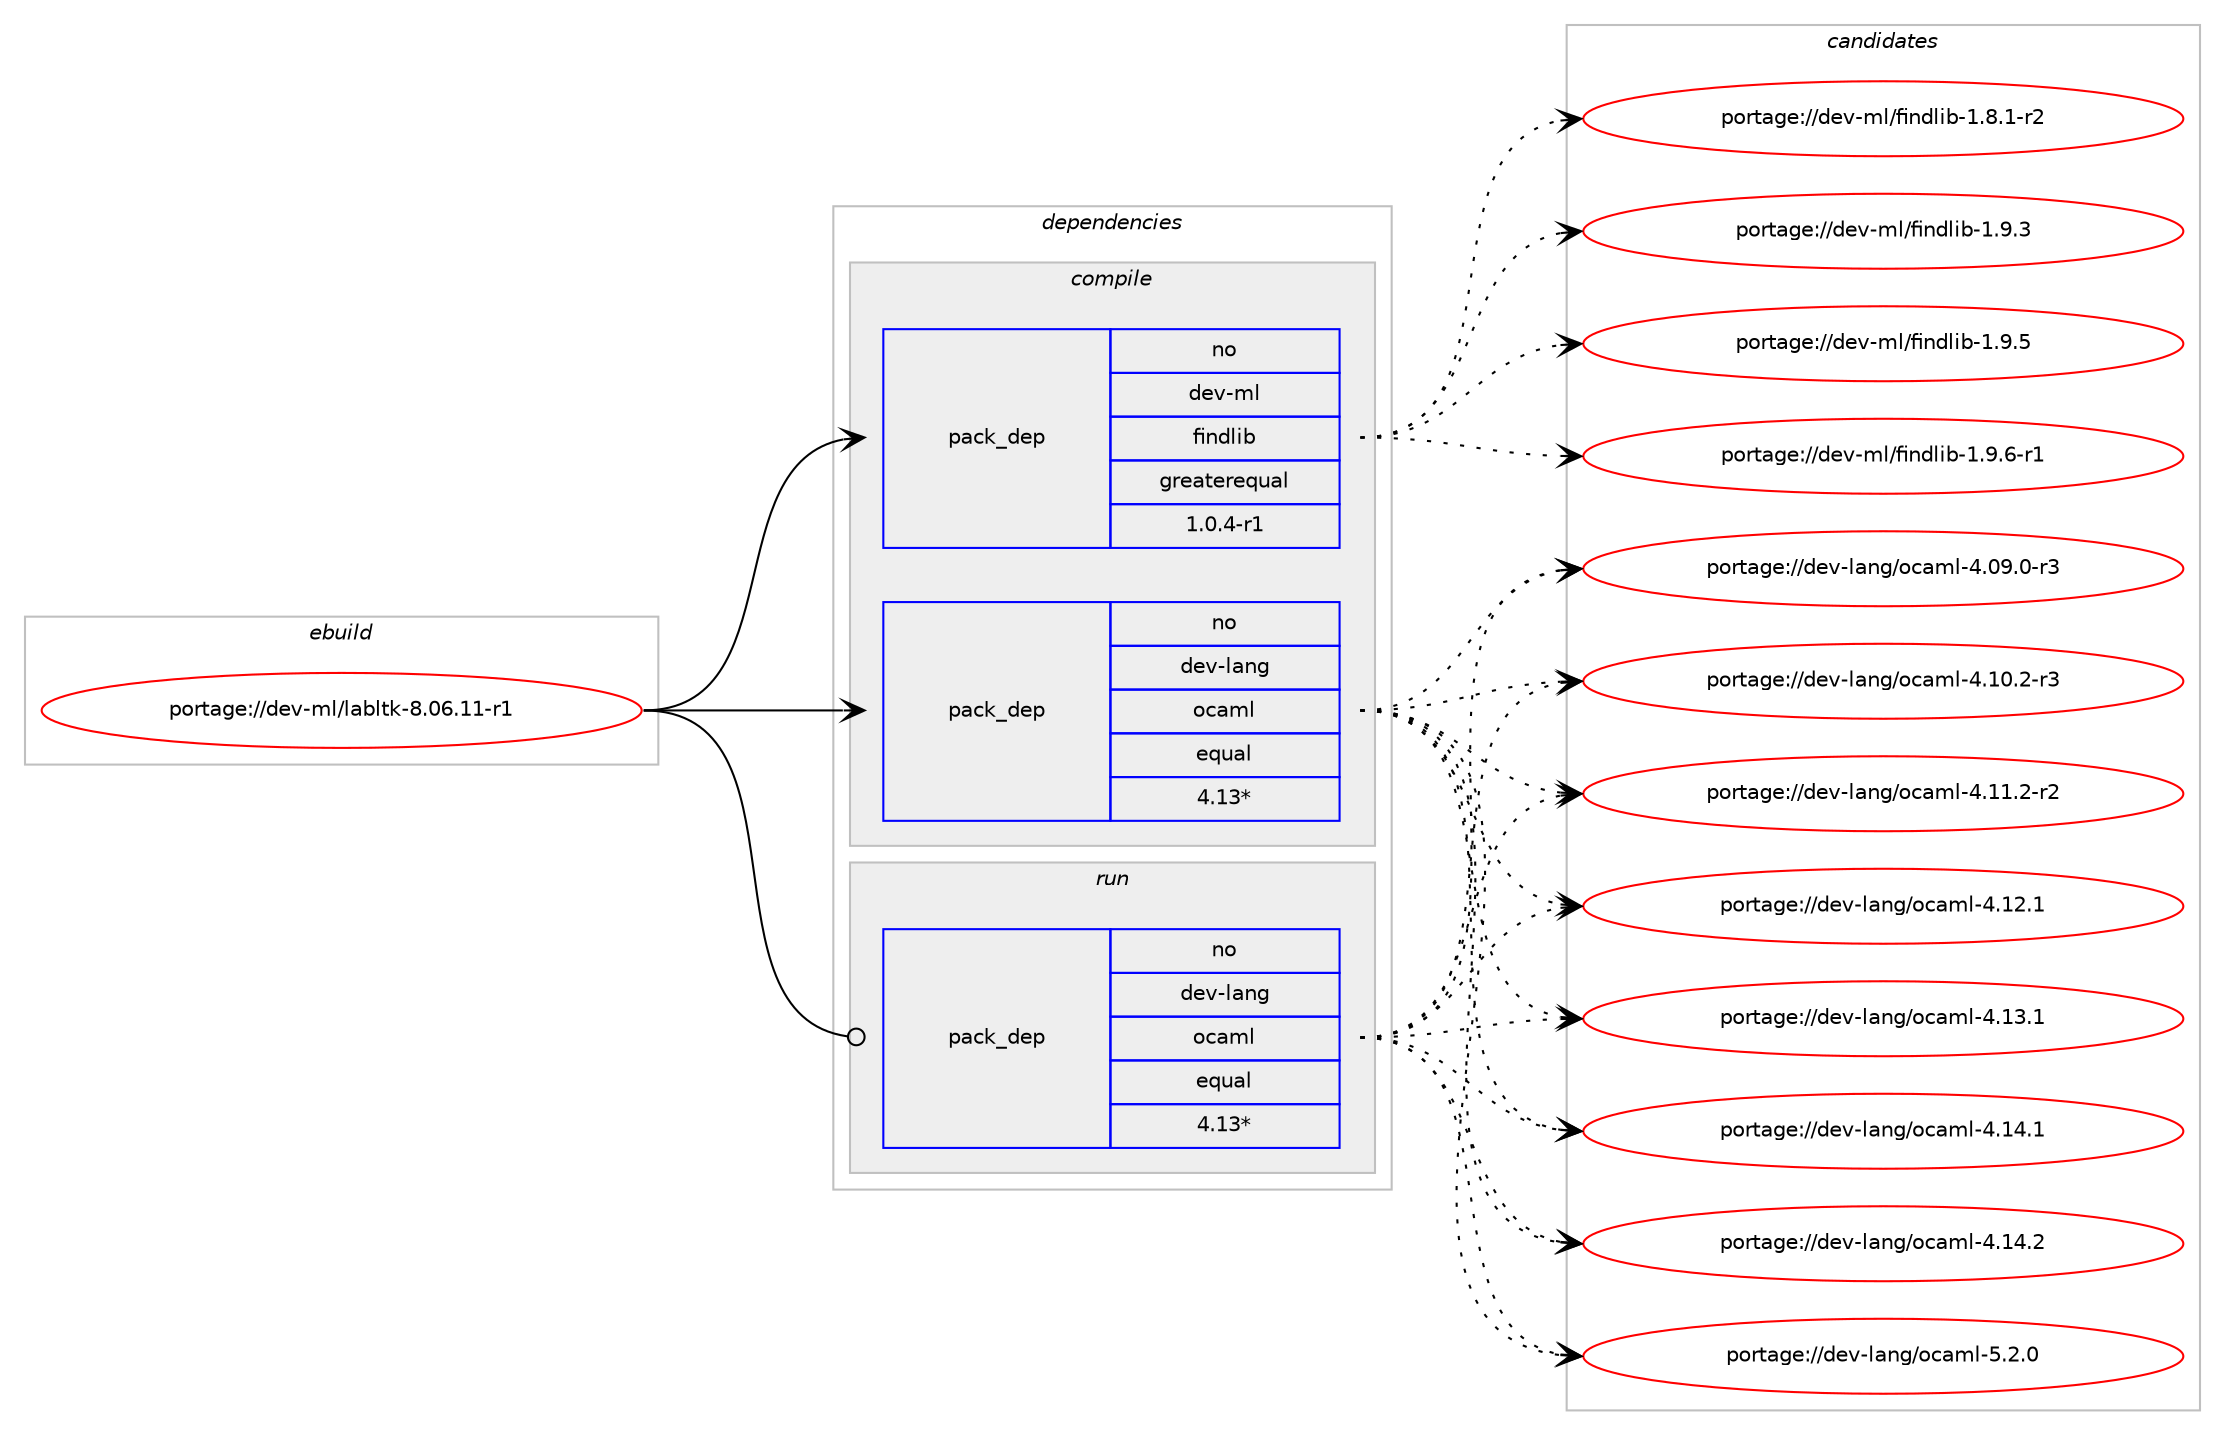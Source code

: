 digraph prolog {

# *************
# Graph options
# *************

newrank=true;
concentrate=true;
compound=true;
graph [rankdir=LR,fontname=Helvetica,fontsize=10,ranksep=1.5];#, ranksep=2.5, nodesep=0.2];
edge  [arrowhead=vee];
node  [fontname=Helvetica,fontsize=10];

# **********
# The ebuild
# **********

subgraph cluster_leftcol {
color=gray;
rank=same;
label=<<i>ebuild</i>>;
id [label="portage://dev-ml/labltk-8.06.11-r1", color=red, width=4, href="../dev-ml/labltk-8.06.11-r1.svg"];
}

# ****************
# The dependencies
# ****************

subgraph cluster_midcol {
color=gray;
label=<<i>dependencies</i>>;
subgraph cluster_compile {
fillcolor="#eeeeee";
style=filled;
label=<<i>compile</i>>;
subgraph pack30413 {
dependency60079 [label=<<TABLE BORDER="0" CELLBORDER="1" CELLSPACING="0" CELLPADDING="4" WIDTH="220"><TR><TD ROWSPAN="6" CELLPADDING="30">pack_dep</TD></TR><TR><TD WIDTH="110">no</TD></TR><TR><TD>dev-lang</TD></TR><TR><TD>ocaml</TD></TR><TR><TD>equal</TD></TR><TR><TD>4.13*</TD></TR></TABLE>>, shape=none, color=blue];
}
id:e -> dependency60079:w [weight=20,style="solid",arrowhead="vee"];
# *** BEGIN UNKNOWN DEPENDENCY TYPE (TODO) ***
# id -> package_dependency(portage://dev-ml/labltk-8.06.11-r1,install,no,dev-lang,tk,none,[,,],any_same_slot,[])
# *** END UNKNOWN DEPENDENCY TYPE (TODO) ***

subgraph pack30414 {
dependency60080 [label=<<TABLE BORDER="0" CELLBORDER="1" CELLSPACING="0" CELLPADDING="4" WIDTH="220"><TR><TD ROWSPAN="6" CELLPADDING="30">pack_dep</TD></TR><TR><TD WIDTH="110">no</TD></TR><TR><TD>dev-ml</TD></TR><TR><TD>findlib</TD></TR><TR><TD>greaterequal</TD></TR><TR><TD>1.0.4-r1</TD></TR></TABLE>>, shape=none, color=blue];
}
id:e -> dependency60080:w [weight=20,style="solid",arrowhead="vee"];
# *** BEGIN UNKNOWN DEPENDENCY TYPE (TODO) ***
# id -> package_dependency(portage://dev-ml/labltk-8.06.11-r1,install,no,dev-ml,findlib,none,[,,],[],[])
# *** END UNKNOWN DEPENDENCY TYPE (TODO) ***

}
subgraph cluster_compileandrun {
fillcolor="#eeeeee";
style=filled;
label=<<i>compile and run</i>>;
}
subgraph cluster_run {
fillcolor="#eeeeee";
style=filled;
label=<<i>run</i>>;
subgraph pack30415 {
dependency60081 [label=<<TABLE BORDER="0" CELLBORDER="1" CELLSPACING="0" CELLPADDING="4" WIDTH="220"><TR><TD ROWSPAN="6" CELLPADDING="30">pack_dep</TD></TR><TR><TD WIDTH="110">no</TD></TR><TR><TD>dev-lang</TD></TR><TR><TD>ocaml</TD></TR><TR><TD>equal</TD></TR><TR><TD>4.13*</TD></TR></TABLE>>, shape=none, color=blue];
}
id:e -> dependency60081:w [weight=20,style="solid",arrowhead="odot"];
# *** BEGIN UNKNOWN DEPENDENCY TYPE (TODO) ***
# id -> package_dependency(portage://dev-ml/labltk-8.06.11-r1,run,no,dev-lang,ocaml,none,[,,],any_same_slot,[use(optenable(ocamlopt),none)])
# *** END UNKNOWN DEPENDENCY TYPE (TODO) ***

# *** BEGIN UNKNOWN DEPENDENCY TYPE (TODO) ***
# id -> package_dependency(portage://dev-ml/labltk-8.06.11-r1,run,no,dev-lang,tk,none,[,,],any_same_slot,[])
# *** END UNKNOWN DEPENDENCY TYPE (TODO) ***

}
}

# **************
# The candidates
# **************

subgraph cluster_choices {
rank=same;
color=gray;
label=<<i>candidates</i>>;

subgraph choice30413 {
color=black;
nodesep=1;
choice1001011184510897110103471119997109108455246485746484511451 [label="portage://dev-lang/ocaml-4.09.0-r3", color=red, width=4,href="../dev-lang/ocaml-4.09.0-r3.svg"];
choice1001011184510897110103471119997109108455246494846504511451 [label="portage://dev-lang/ocaml-4.10.2-r3", color=red, width=4,href="../dev-lang/ocaml-4.10.2-r3.svg"];
choice1001011184510897110103471119997109108455246494946504511450 [label="portage://dev-lang/ocaml-4.11.2-r2", color=red, width=4,href="../dev-lang/ocaml-4.11.2-r2.svg"];
choice100101118451089711010347111999710910845524649504649 [label="portage://dev-lang/ocaml-4.12.1", color=red, width=4,href="../dev-lang/ocaml-4.12.1.svg"];
choice100101118451089711010347111999710910845524649514649 [label="portage://dev-lang/ocaml-4.13.1", color=red, width=4,href="../dev-lang/ocaml-4.13.1.svg"];
choice100101118451089711010347111999710910845524649524649 [label="portage://dev-lang/ocaml-4.14.1", color=red, width=4,href="../dev-lang/ocaml-4.14.1.svg"];
choice100101118451089711010347111999710910845524649524650 [label="portage://dev-lang/ocaml-4.14.2", color=red, width=4,href="../dev-lang/ocaml-4.14.2.svg"];
choice1001011184510897110103471119997109108455346504648 [label="portage://dev-lang/ocaml-5.2.0", color=red, width=4,href="../dev-lang/ocaml-5.2.0.svg"];
dependency60079:e -> choice1001011184510897110103471119997109108455246485746484511451:w [style=dotted,weight="100"];
dependency60079:e -> choice1001011184510897110103471119997109108455246494846504511451:w [style=dotted,weight="100"];
dependency60079:e -> choice1001011184510897110103471119997109108455246494946504511450:w [style=dotted,weight="100"];
dependency60079:e -> choice100101118451089711010347111999710910845524649504649:w [style=dotted,weight="100"];
dependency60079:e -> choice100101118451089711010347111999710910845524649514649:w [style=dotted,weight="100"];
dependency60079:e -> choice100101118451089711010347111999710910845524649524649:w [style=dotted,weight="100"];
dependency60079:e -> choice100101118451089711010347111999710910845524649524650:w [style=dotted,weight="100"];
dependency60079:e -> choice1001011184510897110103471119997109108455346504648:w [style=dotted,weight="100"];
}
subgraph choice30414 {
color=black;
nodesep=1;
choice1001011184510910847102105110100108105984549465646494511450 [label="portage://dev-ml/findlib-1.8.1-r2", color=red, width=4,href="../dev-ml/findlib-1.8.1-r2.svg"];
choice100101118451091084710210511010010810598454946574651 [label="portage://dev-ml/findlib-1.9.3", color=red, width=4,href="../dev-ml/findlib-1.9.3.svg"];
choice100101118451091084710210511010010810598454946574653 [label="portage://dev-ml/findlib-1.9.5", color=red, width=4,href="../dev-ml/findlib-1.9.5.svg"];
choice1001011184510910847102105110100108105984549465746544511449 [label="portage://dev-ml/findlib-1.9.6-r1", color=red, width=4,href="../dev-ml/findlib-1.9.6-r1.svg"];
dependency60080:e -> choice1001011184510910847102105110100108105984549465646494511450:w [style=dotted,weight="100"];
dependency60080:e -> choice100101118451091084710210511010010810598454946574651:w [style=dotted,weight="100"];
dependency60080:e -> choice100101118451091084710210511010010810598454946574653:w [style=dotted,weight="100"];
dependency60080:e -> choice1001011184510910847102105110100108105984549465746544511449:w [style=dotted,weight="100"];
}
subgraph choice30415 {
color=black;
nodesep=1;
choice1001011184510897110103471119997109108455246485746484511451 [label="portage://dev-lang/ocaml-4.09.0-r3", color=red, width=4,href="../dev-lang/ocaml-4.09.0-r3.svg"];
choice1001011184510897110103471119997109108455246494846504511451 [label="portage://dev-lang/ocaml-4.10.2-r3", color=red, width=4,href="../dev-lang/ocaml-4.10.2-r3.svg"];
choice1001011184510897110103471119997109108455246494946504511450 [label="portage://dev-lang/ocaml-4.11.2-r2", color=red, width=4,href="../dev-lang/ocaml-4.11.2-r2.svg"];
choice100101118451089711010347111999710910845524649504649 [label="portage://dev-lang/ocaml-4.12.1", color=red, width=4,href="../dev-lang/ocaml-4.12.1.svg"];
choice100101118451089711010347111999710910845524649514649 [label="portage://dev-lang/ocaml-4.13.1", color=red, width=4,href="../dev-lang/ocaml-4.13.1.svg"];
choice100101118451089711010347111999710910845524649524649 [label="portage://dev-lang/ocaml-4.14.1", color=red, width=4,href="../dev-lang/ocaml-4.14.1.svg"];
choice100101118451089711010347111999710910845524649524650 [label="portage://dev-lang/ocaml-4.14.2", color=red, width=4,href="../dev-lang/ocaml-4.14.2.svg"];
choice1001011184510897110103471119997109108455346504648 [label="portage://dev-lang/ocaml-5.2.0", color=red, width=4,href="../dev-lang/ocaml-5.2.0.svg"];
dependency60081:e -> choice1001011184510897110103471119997109108455246485746484511451:w [style=dotted,weight="100"];
dependency60081:e -> choice1001011184510897110103471119997109108455246494846504511451:w [style=dotted,weight="100"];
dependency60081:e -> choice1001011184510897110103471119997109108455246494946504511450:w [style=dotted,weight="100"];
dependency60081:e -> choice100101118451089711010347111999710910845524649504649:w [style=dotted,weight="100"];
dependency60081:e -> choice100101118451089711010347111999710910845524649514649:w [style=dotted,weight="100"];
dependency60081:e -> choice100101118451089711010347111999710910845524649524649:w [style=dotted,weight="100"];
dependency60081:e -> choice100101118451089711010347111999710910845524649524650:w [style=dotted,weight="100"];
dependency60081:e -> choice1001011184510897110103471119997109108455346504648:w [style=dotted,weight="100"];
}
}

}
